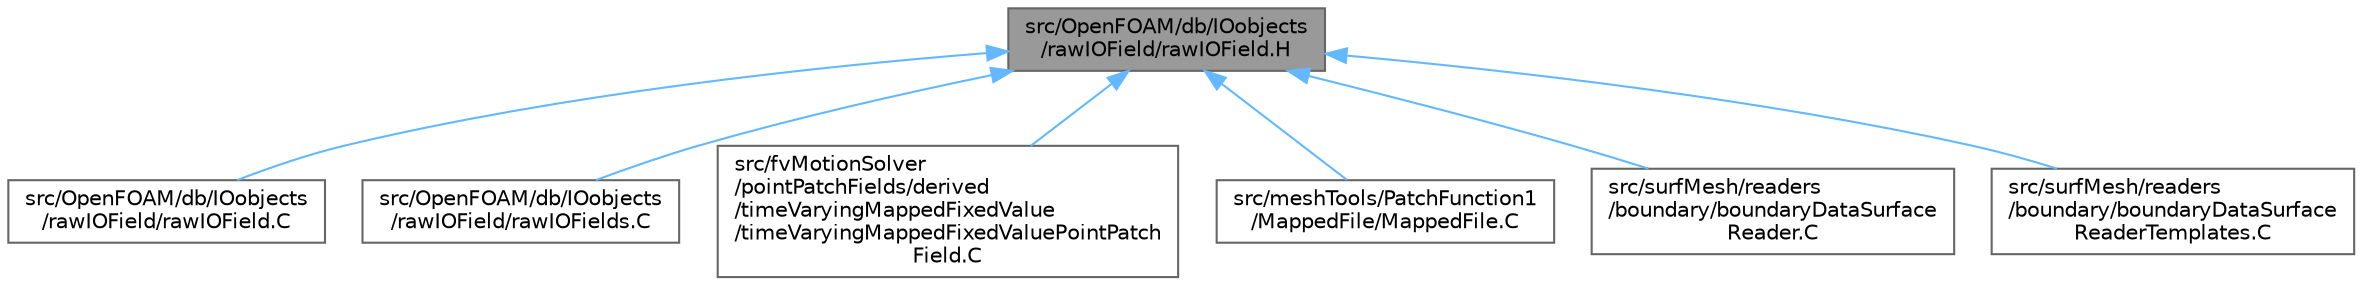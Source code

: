digraph "src/OpenFOAM/db/IOobjects/rawIOField/rawIOField.H"
{
 // LATEX_PDF_SIZE
  bgcolor="transparent";
  edge [fontname=Helvetica,fontsize=10,labelfontname=Helvetica,labelfontsize=10];
  node [fontname=Helvetica,fontsize=10,shape=box,height=0.2,width=0.4];
  Node1 [id="Node000001",label="src/OpenFOAM/db/IOobjects\l/rawIOField/rawIOField.H",height=0.2,width=0.4,color="gray40", fillcolor="grey60", style="filled", fontcolor="black",tooltip=" "];
  Node1 -> Node2 [id="edge1_Node000001_Node000002",dir="back",color="steelblue1",style="solid",tooltip=" "];
  Node2 [id="Node000002",label="src/OpenFOAM/db/IOobjects\l/rawIOField/rawIOField.C",height=0.2,width=0.4,color="grey40", fillcolor="white", style="filled",URL="$rawIOField_8C.html",tooltip=" "];
  Node1 -> Node3 [id="edge2_Node000001_Node000003",dir="back",color="steelblue1",style="solid",tooltip=" "];
  Node3 [id="Node000003",label="src/OpenFOAM/db/IOobjects\l/rawIOField/rawIOFields.C",height=0.2,width=0.4,color="grey40", fillcolor="white", style="filled",URL="$rawIOFields_8C.html",tooltip=" "];
  Node1 -> Node4 [id="edge3_Node000001_Node000004",dir="back",color="steelblue1",style="solid",tooltip=" "];
  Node4 [id="Node000004",label="src/fvMotionSolver\l/pointPatchFields/derived\l/timeVaryingMappedFixedValue\l/timeVaryingMappedFixedValuePointPatch\lField.C",height=0.2,width=0.4,color="grey40", fillcolor="white", style="filled",URL="$timeVaryingMappedFixedValuePointPatchField_8C.html",tooltip=" "];
  Node1 -> Node5 [id="edge4_Node000001_Node000005",dir="back",color="steelblue1",style="solid",tooltip=" "];
  Node5 [id="Node000005",label="src/meshTools/PatchFunction1\l/MappedFile/MappedFile.C",height=0.2,width=0.4,color="grey40", fillcolor="white", style="filled",URL="$MappedFile_8C.html",tooltip=" "];
  Node1 -> Node6 [id="edge5_Node000001_Node000006",dir="back",color="steelblue1",style="solid",tooltip=" "];
  Node6 [id="Node000006",label="src/surfMesh/readers\l/boundary/boundaryDataSurface\lReader.C",height=0.2,width=0.4,color="grey40", fillcolor="white", style="filled",URL="$boundaryDataSurfaceReader_8C.html",tooltip=" "];
  Node1 -> Node7 [id="edge6_Node000001_Node000007",dir="back",color="steelblue1",style="solid",tooltip=" "];
  Node7 [id="Node000007",label="src/surfMesh/readers\l/boundary/boundaryDataSurface\lReaderTemplates.C",height=0.2,width=0.4,color="grey40", fillcolor="white", style="filled",URL="$boundaryDataSurfaceReaderTemplates_8C.html",tooltip=" "];
}
